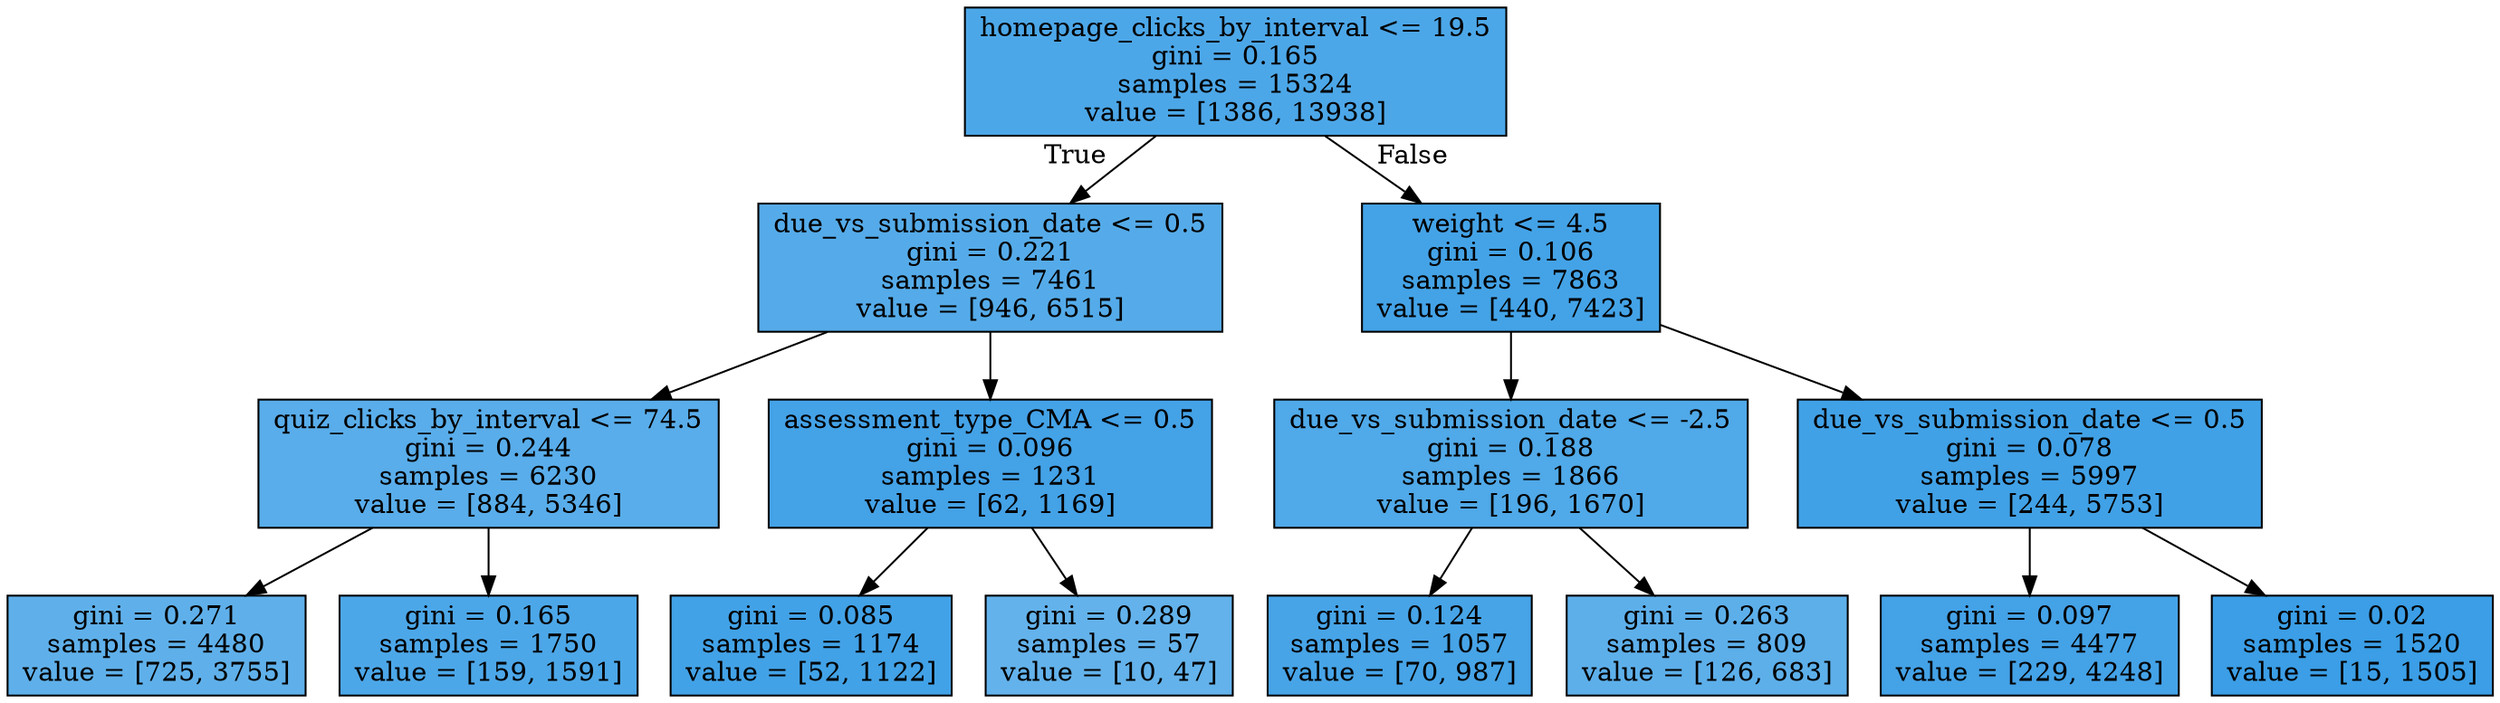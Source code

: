 digraph Tree {
node [shape=box, style="filled", color="black"] ;
0 [label="homepage_clicks_by_interval <= 19.5\ngini = 0.165\nsamples = 15324\nvalue = [1386, 13938]", fillcolor="#399de5e6"] ;
1 [label="due_vs_submission_date <= 0.5\ngini = 0.221\nsamples = 7461\nvalue = [946, 6515]", fillcolor="#399de5da"] ;
0 -> 1 [labeldistance=2.5, labelangle=45, headlabel="True"] ;
2 [label="quiz_clicks_by_interval <= 74.5\ngini = 0.244\nsamples = 6230\nvalue = [884, 5346]", fillcolor="#399de5d5"] ;
1 -> 2 ;
3 [label="gini = 0.271\nsamples = 4480\nvalue = [725, 3755]", fillcolor="#399de5ce"] ;
2 -> 3 ;
4 [label="gini = 0.165\nsamples = 1750\nvalue = [159, 1591]", fillcolor="#399de5e6"] ;
2 -> 4 ;
5 [label="assessment_type_CMA <= 0.5\ngini = 0.096\nsamples = 1231\nvalue = [62, 1169]", fillcolor="#399de5f1"] ;
1 -> 5 ;
6 [label="gini = 0.085\nsamples = 1174\nvalue = [52, 1122]", fillcolor="#399de5f3"] ;
5 -> 6 ;
7 [label="gini = 0.289\nsamples = 57\nvalue = [10, 47]", fillcolor="#399de5c9"] ;
5 -> 7 ;
8 [label="weight <= 4.5\ngini = 0.106\nsamples = 7863\nvalue = [440, 7423]", fillcolor="#399de5f0"] ;
0 -> 8 [labeldistance=2.5, labelangle=-45, headlabel="False"] ;
9 [label="due_vs_submission_date <= -2.5\ngini = 0.188\nsamples = 1866\nvalue = [196, 1670]", fillcolor="#399de5e1"] ;
8 -> 9 ;
10 [label="gini = 0.124\nsamples = 1057\nvalue = [70, 987]", fillcolor="#399de5ed"] ;
9 -> 10 ;
11 [label="gini = 0.263\nsamples = 809\nvalue = [126, 683]", fillcolor="#399de5d0"] ;
9 -> 11 ;
12 [label="due_vs_submission_date <= 0.5\ngini = 0.078\nsamples = 5997\nvalue = [244, 5753]", fillcolor="#399de5f4"] ;
8 -> 12 ;
13 [label="gini = 0.097\nsamples = 4477\nvalue = [229, 4248]", fillcolor="#399de5f1"] ;
12 -> 13 ;
14 [label="gini = 0.02\nsamples = 1520\nvalue = [15, 1505]", fillcolor="#399de5fc"] ;
12 -> 14 ;
}